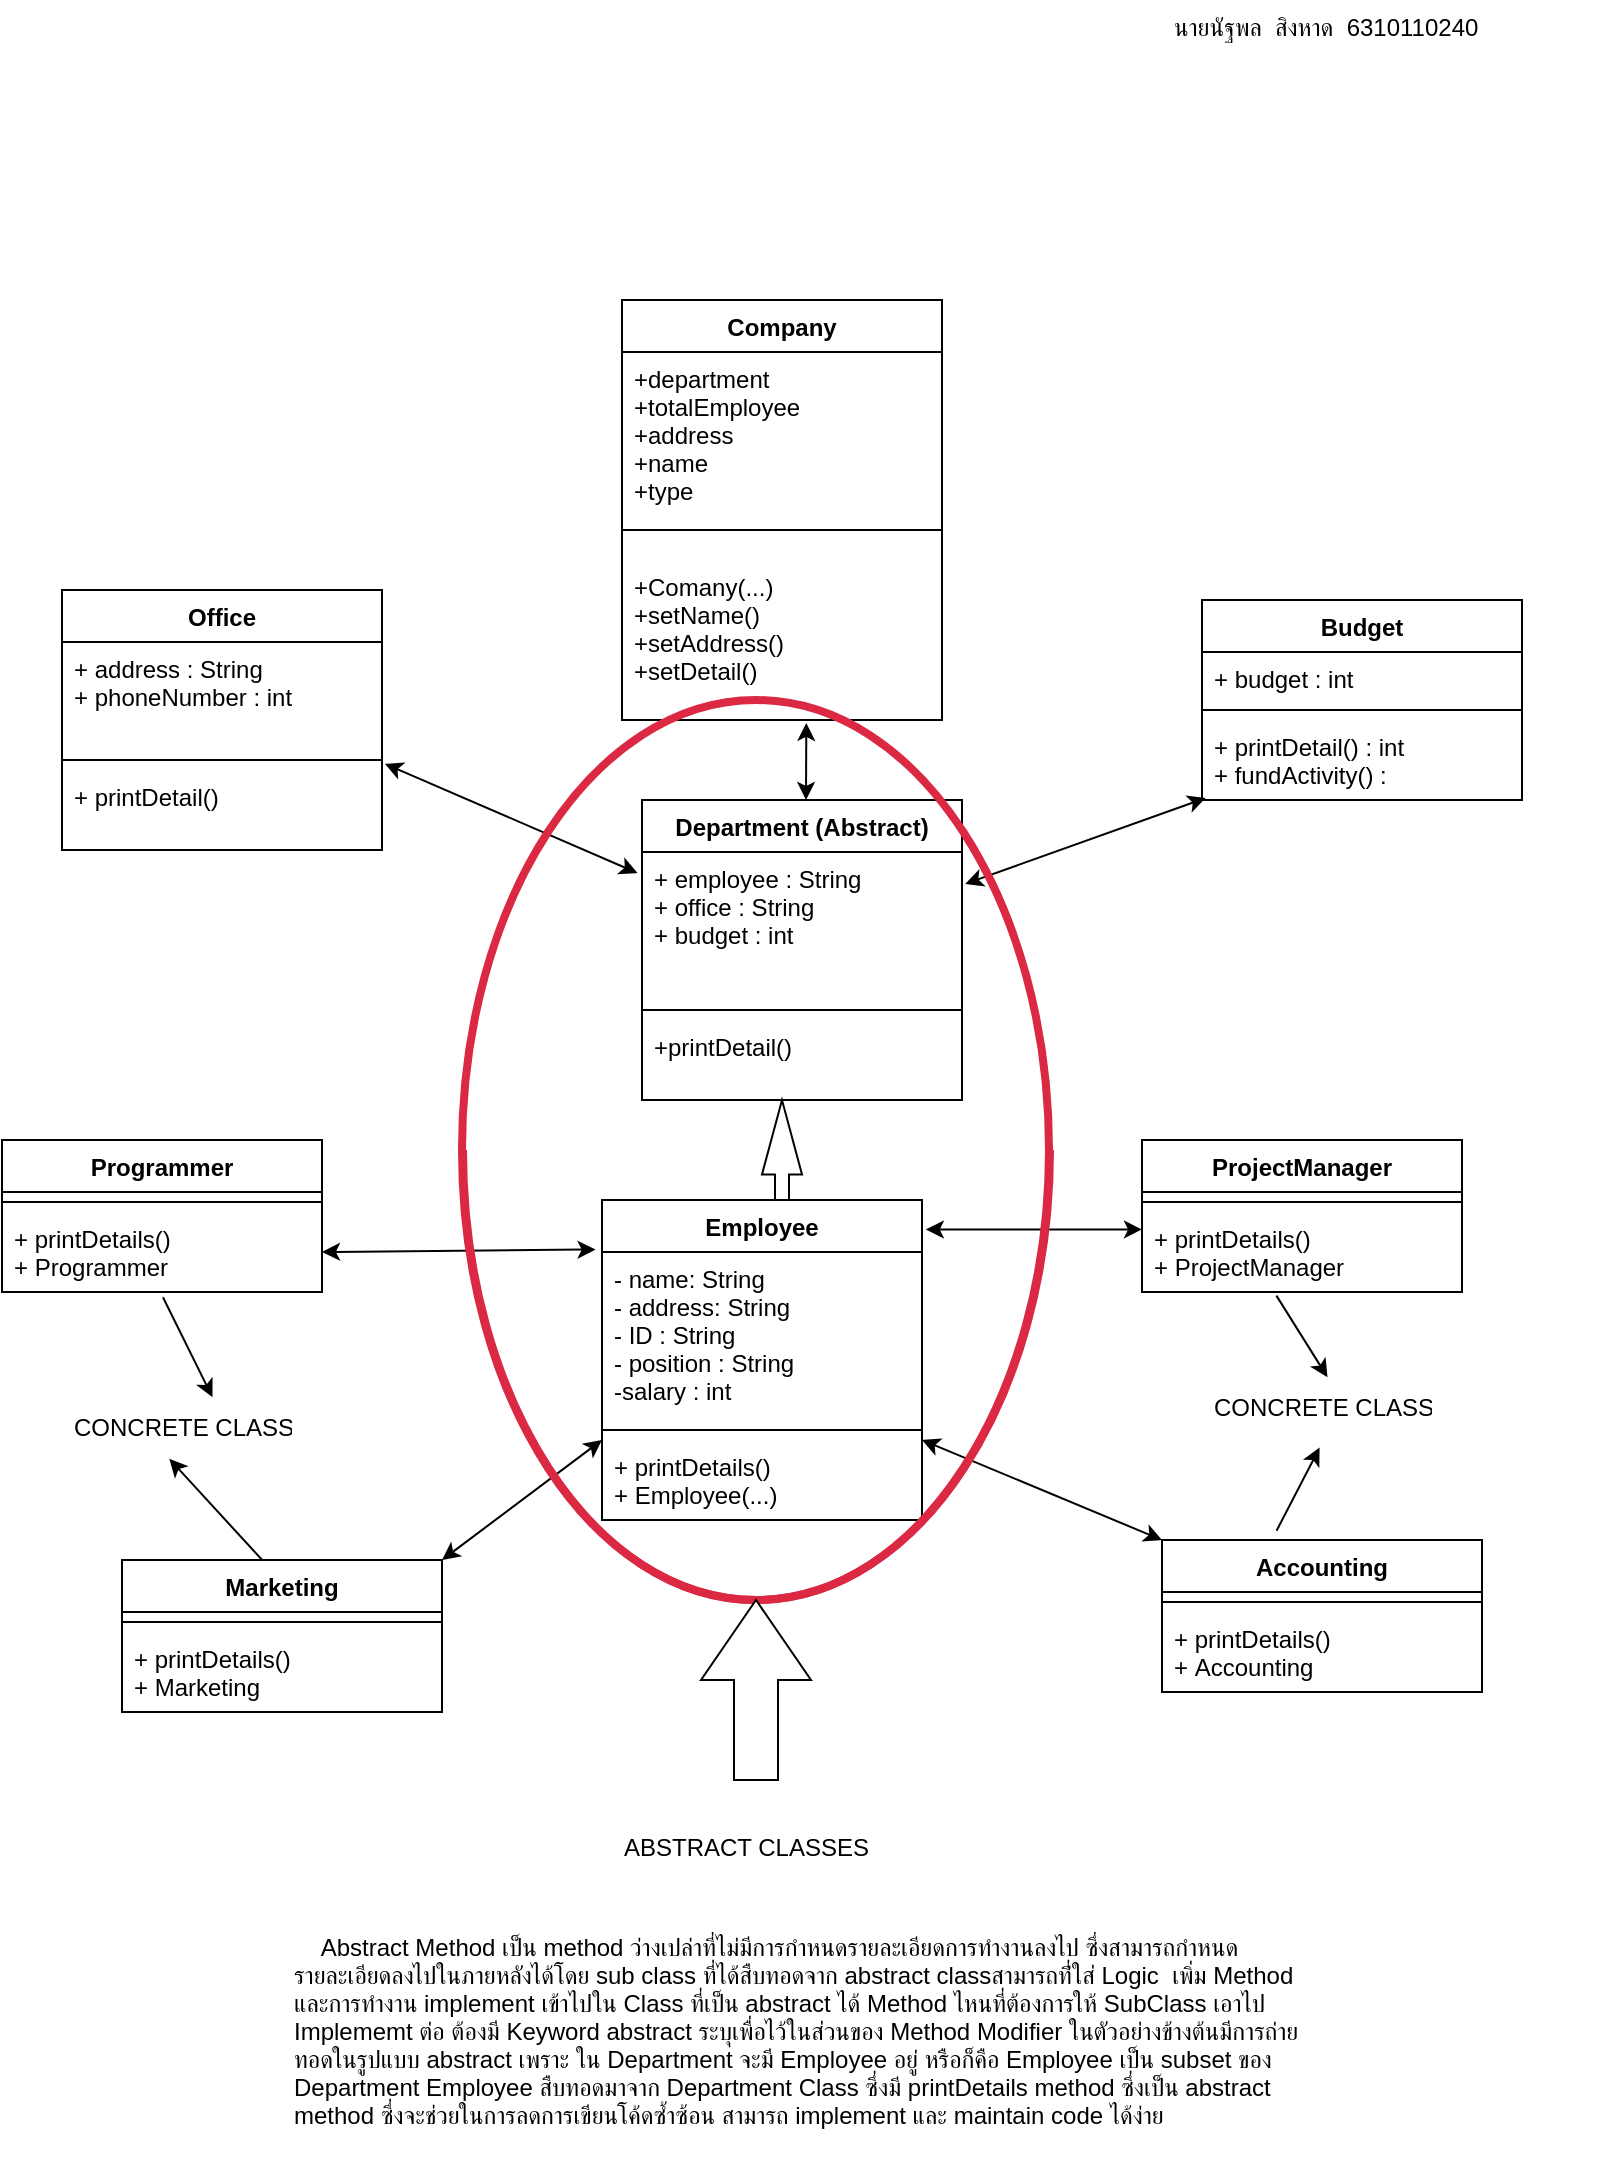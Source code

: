 <mxfile version="17.0.0" type="github"><diagram id="_eNNBpE1klpVtjxQJvfO" name="Page-1"><mxGraphModel dx="2556" dy="1142" grid="1" gridSize="10" guides="1" tooltips="1" connect="1" arrows="1" fold="1" page="1" pageScale="1" pageWidth="827" pageHeight="1169" math="0" shadow="0"><root><mxCell id="0"/><mxCell id="1" parent="0"/><mxCell id="dfErmAG7wgtyhUXofacS-1" value="Company" style="swimlane;fontStyle=1;align=center;verticalAlign=top;childLayout=stackLayout;horizontal=1;startSize=26;horizontalStack=0;resizeParent=1;resizeParentMax=0;resizeLast=0;collapsible=1;marginBottom=0;" vertex="1" parent="1"><mxGeometry x="330" y="170" width="160" height="210" as="geometry"/></mxCell><mxCell id="dfErmAG7wgtyhUXofacS-2" value="+department&#10;+totalEmployee&#10;+address&#10;+name&#10;+type" style="text;strokeColor=none;fillColor=none;align=left;verticalAlign=top;spacingLeft=4;spacingRight=4;overflow=hidden;rotatable=0;points=[[0,0.5],[1,0.5]];portConstraint=eastwest;" vertex="1" parent="dfErmAG7wgtyhUXofacS-1"><mxGeometry y="26" width="160" height="74" as="geometry"/></mxCell><mxCell id="dfErmAG7wgtyhUXofacS-3" value="" style="line;strokeWidth=1;fillColor=none;align=left;verticalAlign=middle;spacingTop=-1;spacingLeft=3;spacingRight=3;rotatable=0;labelPosition=right;points=[];portConstraint=eastwest;" vertex="1" parent="dfErmAG7wgtyhUXofacS-1"><mxGeometry y="100" width="160" height="30" as="geometry"/></mxCell><mxCell id="dfErmAG7wgtyhUXofacS-5" value="+Comany(...)&#10;+setName()&#10;+setAddress()&#10;+setDetail()" style="text;strokeColor=none;fillColor=none;align=left;verticalAlign=top;spacingLeft=4;spacingRight=4;overflow=hidden;rotatable=0;points=[[0,0.5],[1,0.5]];portConstraint=eastwest;" vertex="1" parent="dfErmAG7wgtyhUXofacS-1"><mxGeometry y="130" width="160" height="80" as="geometry"/></mxCell><mxCell id="dfErmAG7wgtyhUXofacS-6" value="Department (Abstract)" style="swimlane;fontStyle=1;align=center;verticalAlign=top;childLayout=stackLayout;horizontal=1;startSize=26;horizontalStack=0;resizeParent=1;resizeParentMax=0;resizeLast=0;collapsible=1;marginBottom=0;" vertex="1" parent="1"><mxGeometry x="340" y="420" width="160" height="150" as="geometry"/></mxCell><mxCell id="dfErmAG7wgtyhUXofacS-7" value="+ employee : String&#10;+ office : String&#10;+ budget : int" style="text;strokeColor=none;fillColor=none;align=left;verticalAlign=top;spacingLeft=4;spacingRight=4;overflow=hidden;rotatable=0;points=[[0,0.5],[1,0.5]];portConstraint=eastwest;" vertex="1" parent="dfErmAG7wgtyhUXofacS-6"><mxGeometry y="26" width="160" height="74" as="geometry"/></mxCell><mxCell id="dfErmAG7wgtyhUXofacS-8" value="" style="line;strokeWidth=1;fillColor=none;align=left;verticalAlign=middle;spacingTop=-1;spacingLeft=3;spacingRight=3;rotatable=0;labelPosition=right;points=[];portConstraint=eastwest;" vertex="1" parent="dfErmAG7wgtyhUXofacS-6"><mxGeometry y="100" width="160" height="10" as="geometry"/></mxCell><mxCell id="dfErmAG7wgtyhUXofacS-9" value="+printDetail()" style="text;strokeColor=none;fillColor=none;align=left;verticalAlign=top;spacingLeft=4;spacingRight=4;overflow=hidden;rotatable=0;points=[[0,0.5],[1,0.5]];portConstraint=eastwest;" vertex="1" parent="dfErmAG7wgtyhUXofacS-6"><mxGeometry y="110" width="160" height="40" as="geometry"/></mxCell><mxCell id="dfErmAG7wgtyhUXofacS-10" value="Budget" style="swimlane;fontStyle=1;align=center;verticalAlign=top;childLayout=stackLayout;horizontal=1;startSize=26;horizontalStack=0;resizeParent=1;resizeParentMax=0;resizeLast=0;collapsible=1;marginBottom=0;" vertex="1" parent="1"><mxGeometry x="620" y="320" width="160" height="100" as="geometry"/></mxCell><mxCell id="dfErmAG7wgtyhUXofacS-11" value="+ budget : int" style="text;strokeColor=none;fillColor=none;align=left;verticalAlign=top;spacingLeft=4;spacingRight=4;overflow=hidden;rotatable=0;points=[[0,0.5],[1,0.5]];portConstraint=eastwest;" vertex="1" parent="dfErmAG7wgtyhUXofacS-10"><mxGeometry y="26" width="160" height="24" as="geometry"/></mxCell><mxCell id="dfErmAG7wgtyhUXofacS-12" value="" style="line;strokeWidth=1;fillColor=none;align=left;verticalAlign=middle;spacingTop=-1;spacingLeft=3;spacingRight=3;rotatable=0;labelPosition=right;points=[];portConstraint=eastwest;" vertex="1" parent="dfErmAG7wgtyhUXofacS-10"><mxGeometry y="50" width="160" height="10" as="geometry"/></mxCell><mxCell id="dfErmAG7wgtyhUXofacS-13" value="+ printDetail() : int&#10;+ fundActivity() :" style="text;strokeColor=none;fillColor=none;align=left;verticalAlign=top;spacingLeft=4;spacingRight=4;overflow=hidden;rotatable=0;points=[[0,0.5],[1,0.5]];portConstraint=eastwest;" vertex="1" parent="dfErmAG7wgtyhUXofacS-10"><mxGeometry y="60" width="160" height="40" as="geometry"/></mxCell><mxCell id="dfErmAG7wgtyhUXofacS-14" value="Office" style="swimlane;fontStyle=1;align=center;verticalAlign=top;childLayout=stackLayout;horizontal=1;startSize=26;horizontalStack=0;resizeParent=1;resizeParentMax=0;resizeLast=0;collapsible=1;marginBottom=0;" vertex="1" parent="1"><mxGeometry x="50" y="315" width="160" height="130" as="geometry"/></mxCell><mxCell id="dfErmAG7wgtyhUXofacS-15" value="+ address : String&#10;+ phoneNumber : int" style="text;strokeColor=none;fillColor=none;align=left;verticalAlign=top;spacingLeft=4;spacingRight=4;overflow=hidden;rotatable=0;points=[[0,0.5],[1,0.5]];portConstraint=eastwest;" vertex="1" parent="dfErmAG7wgtyhUXofacS-14"><mxGeometry y="26" width="160" height="54" as="geometry"/></mxCell><mxCell id="dfErmAG7wgtyhUXofacS-16" value="" style="line;strokeWidth=1;fillColor=none;align=left;verticalAlign=middle;spacingTop=-1;spacingLeft=3;spacingRight=3;rotatable=0;labelPosition=right;points=[];portConstraint=eastwest;" vertex="1" parent="dfErmAG7wgtyhUXofacS-14"><mxGeometry y="80" width="160" height="10" as="geometry"/></mxCell><mxCell id="dfErmAG7wgtyhUXofacS-17" value="+ printDetail() " style="text;strokeColor=none;fillColor=none;align=left;verticalAlign=top;spacingLeft=4;spacingRight=4;overflow=hidden;rotatable=0;points=[[0,0.5],[1,0.5]];portConstraint=eastwest;" vertex="1" parent="dfErmAG7wgtyhUXofacS-14"><mxGeometry y="90" width="160" height="40" as="geometry"/></mxCell><mxCell id="dfErmAG7wgtyhUXofacS-19" value="Employee" style="swimlane;fontStyle=1;align=center;verticalAlign=top;childLayout=stackLayout;horizontal=1;startSize=26;horizontalStack=0;resizeParent=1;resizeParentMax=0;resizeLast=0;collapsible=1;marginBottom=0;" vertex="1" parent="1"><mxGeometry x="320" y="620" width="160" height="160" as="geometry"/></mxCell><mxCell id="dfErmAG7wgtyhUXofacS-20" value="- name: String&#10;- address: String&#10;- ID : String&#10;- position : String&#10;-salary : int" style="text;strokeColor=none;fillColor=none;align=left;verticalAlign=top;spacingLeft=4;spacingRight=4;overflow=hidden;rotatable=0;points=[[0,0.5],[1,0.5]];portConstraint=eastwest;" vertex="1" parent="dfErmAG7wgtyhUXofacS-19"><mxGeometry y="26" width="160" height="84" as="geometry"/></mxCell><mxCell id="dfErmAG7wgtyhUXofacS-21" value="" style="line;strokeWidth=1;fillColor=none;align=left;verticalAlign=middle;spacingTop=-1;spacingLeft=3;spacingRight=3;rotatable=0;labelPosition=right;points=[];portConstraint=eastwest;" vertex="1" parent="dfErmAG7wgtyhUXofacS-19"><mxGeometry y="110" width="160" height="10" as="geometry"/></mxCell><mxCell id="dfErmAG7wgtyhUXofacS-22" value="+ printDetails()&#10;+ Employee(...)" style="text;strokeColor=none;fillColor=none;align=left;verticalAlign=top;spacingLeft=4;spacingRight=4;overflow=hidden;rotatable=0;points=[[0,0.5],[1,0.5]];portConstraint=eastwest;" vertex="1" parent="dfErmAG7wgtyhUXofacS-19"><mxGeometry y="120" width="160" height="40" as="geometry"/></mxCell><mxCell id="dfErmAG7wgtyhUXofacS-23" value="Programmer" style="swimlane;fontStyle=1;align=center;verticalAlign=top;childLayout=stackLayout;horizontal=1;startSize=26;horizontalStack=0;resizeParent=1;resizeParentMax=0;resizeLast=0;collapsible=1;marginBottom=0;" vertex="1" parent="1"><mxGeometry x="20" y="590" width="160" height="76" as="geometry"/></mxCell><mxCell id="dfErmAG7wgtyhUXofacS-25" value="" style="line;strokeWidth=1;fillColor=none;align=left;verticalAlign=middle;spacingTop=-1;spacingLeft=3;spacingRight=3;rotatable=0;labelPosition=right;points=[];portConstraint=eastwest;" vertex="1" parent="dfErmAG7wgtyhUXofacS-23"><mxGeometry y="26" width="160" height="10" as="geometry"/></mxCell><mxCell id="dfErmAG7wgtyhUXofacS-26" value="+ printDetails()&#10;+ Programmer" style="text;strokeColor=none;fillColor=none;align=left;verticalAlign=top;spacingLeft=4;spacingRight=4;overflow=hidden;rotatable=0;points=[[0,0.5],[1,0.5]];portConstraint=eastwest;" vertex="1" parent="dfErmAG7wgtyhUXofacS-23"><mxGeometry y="36" width="160" height="40" as="geometry"/></mxCell><mxCell id="dfErmAG7wgtyhUXofacS-27" value="Accounting" style="swimlane;fontStyle=1;align=center;verticalAlign=top;childLayout=stackLayout;horizontal=1;startSize=26;horizontalStack=0;resizeParent=1;resizeParentMax=0;resizeLast=0;collapsible=1;marginBottom=0;" vertex="1" parent="1"><mxGeometry x="600" y="790" width="160" height="76" as="geometry"/></mxCell><mxCell id="dfErmAG7wgtyhUXofacS-28" value="" style="line;strokeWidth=1;fillColor=none;align=left;verticalAlign=middle;spacingTop=-1;spacingLeft=3;spacingRight=3;rotatable=0;labelPosition=right;points=[];portConstraint=eastwest;" vertex="1" parent="dfErmAG7wgtyhUXofacS-27"><mxGeometry y="26" width="160" height="10" as="geometry"/></mxCell><mxCell id="dfErmAG7wgtyhUXofacS-29" value="+ printDetails()&#10;+ Accounting" style="text;strokeColor=none;fillColor=none;align=left;verticalAlign=top;spacingLeft=4;spacingRight=4;overflow=hidden;rotatable=0;points=[[0,0.5],[1,0.5]];portConstraint=eastwest;" vertex="1" parent="dfErmAG7wgtyhUXofacS-27"><mxGeometry y="36" width="160" height="40" as="geometry"/></mxCell><mxCell id="dfErmAG7wgtyhUXofacS-30" value="ProjectManager" style="swimlane;fontStyle=1;align=center;verticalAlign=top;childLayout=stackLayout;horizontal=1;startSize=26;horizontalStack=0;resizeParent=1;resizeParentMax=0;resizeLast=0;collapsible=1;marginBottom=0;" vertex="1" parent="1"><mxGeometry x="590" y="590" width="160" height="76" as="geometry"/></mxCell><mxCell id="dfErmAG7wgtyhUXofacS-31" value="" style="line;strokeWidth=1;fillColor=none;align=left;verticalAlign=middle;spacingTop=-1;spacingLeft=3;spacingRight=3;rotatable=0;labelPosition=right;points=[];portConstraint=eastwest;" vertex="1" parent="dfErmAG7wgtyhUXofacS-30"><mxGeometry y="26" width="160" height="10" as="geometry"/></mxCell><mxCell id="dfErmAG7wgtyhUXofacS-32" value="+ printDetails()&#10;+ ProjectManager" style="text;strokeColor=none;fillColor=none;align=left;verticalAlign=top;spacingLeft=4;spacingRight=4;overflow=hidden;rotatable=0;points=[[0,0.5],[1,0.5]];portConstraint=eastwest;" vertex="1" parent="dfErmAG7wgtyhUXofacS-30"><mxGeometry y="36" width="160" height="40" as="geometry"/></mxCell><mxCell id="dfErmAG7wgtyhUXofacS-33" value="Marketing" style="swimlane;fontStyle=1;align=center;verticalAlign=top;childLayout=stackLayout;horizontal=1;startSize=26;horizontalStack=0;resizeParent=1;resizeParentMax=0;resizeLast=0;collapsible=1;marginBottom=0;" vertex="1" parent="1"><mxGeometry x="80" y="800" width="160" height="76" as="geometry"/></mxCell><mxCell id="dfErmAG7wgtyhUXofacS-34" value="" style="line;strokeWidth=1;fillColor=none;align=left;verticalAlign=middle;spacingTop=-1;spacingLeft=3;spacingRight=3;rotatable=0;labelPosition=right;points=[];portConstraint=eastwest;" vertex="1" parent="dfErmAG7wgtyhUXofacS-33"><mxGeometry y="26" width="160" height="10" as="geometry"/></mxCell><mxCell id="dfErmAG7wgtyhUXofacS-35" value="+ printDetails()&#10;+ Marketing" style="text;strokeColor=none;fillColor=none;align=left;verticalAlign=top;spacingLeft=4;spacingRight=4;overflow=hidden;rotatable=0;points=[[0,0.5],[1,0.5]];portConstraint=eastwest;" vertex="1" parent="dfErmAG7wgtyhUXofacS-33"><mxGeometry y="36" width="160" height="40" as="geometry"/></mxCell><mxCell id="dfErmAG7wgtyhUXofacS-37" value="" style="endArrow=classic;startArrow=classic;html=1;rounded=0;entryX=-0.02;entryY=-0.015;entryDx=0;entryDy=0;exitX=1;exitY=0.5;exitDx=0;exitDy=0;entryPerimeter=0;" edge="1" parent="1" source="dfErmAG7wgtyhUXofacS-26" target="dfErmAG7wgtyhUXofacS-20"><mxGeometry width="50" height="50" relative="1" as="geometry"><mxPoint x="220" y="610" as="sourcePoint"/><mxPoint x="270" y="560" as="targetPoint"/></mxGeometry></mxCell><mxCell id="dfErmAG7wgtyhUXofacS-39" value="" style="endArrow=classic;startArrow=classic;html=1;rounded=0;exitX=1.012;exitY=0.092;exitDx=0;exitDy=0;exitPerimeter=0;entryX=0;entryY=0.218;entryDx=0;entryDy=0;entryPerimeter=0;" edge="1" parent="1" source="dfErmAG7wgtyhUXofacS-19" target="dfErmAG7wgtyhUXofacS-32"><mxGeometry width="50" height="50" relative="1" as="geometry"><mxPoint x="500" y="520" as="sourcePoint"/><mxPoint x="590" y="620" as="targetPoint"/></mxGeometry></mxCell><mxCell id="dfErmAG7wgtyhUXofacS-40" value="" style="endArrow=classic;startArrow=classic;html=1;rounded=0;exitX=1;exitY=0;exitDx=0;exitDy=0;entryX=0;entryY=1;entryDx=0;entryDy=0;entryPerimeter=0;" edge="1" parent="1" source="dfErmAG7wgtyhUXofacS-33" target="dfErmAG7wgtyhUXofacS-21"><mxGeometry width="50" height="50" relative="1" as="geometry"><mxPoint x="260" y="810" as="sourcePoint"/><mxPoint x="310" y="760" as="targetPoint"/></mxGeometry></mxCell><mxCell id="dfErmAG7wgtyhUXofacS-41" value="" style="endArrow=classic;startArrow=classic;html=1;rounded=0;exitX=1;exitY=1;exitDx=0;exitDy=0;exitPerimeter=0;entryX=0;entryY=0;entryDx=0;entryDy=0;" edge="1" parent="1" source="dfErmAG7wgtyhUXofacS-21" target="dfErmAG7wgtyhUXofacS-27"><mxGeometry width="50" height="50" relative="1" as="geometry"><mxPoint x="540" y="800" as="sourcePoint"/><mxPoint x="590" y="750" as="targetPoint"/></mxGeometry></mxCell><mxCell id="dfErmAG7wgtyhUXofacS-42" value="" style="endArrow=classic;startArrow=classic;html=1;rounded=0;exitX=1.009;exitY=-0.078;exitDx=0;exitDy=0;exitPerimeter=0;entryX=-0.014;entryY=0.142;entryDx=0;entryDy=0;entryPerimeter=0;" edge="1" parent="1" source="dfErmAG7wgtyhUXofacS-17" target="dfErmAG7wgtyhUXofacS-7"><mxGeometry width="50" height="50" relative="1" as="geometry"><mxPoint x="260" y="490" as="sourcePoint"/><mxPoint x="310" y="440" as="targetPoint"/></mxGeometry></mxCell><mxCell id="dfErmAG7wgtyhUXofacS-43" value="" style="endArrow=classic;startArrow=classic;html=1;rounded=0;exitX=1.01;exitY=0.216;exitDx=0;exitDy=0;exitPerimeter=0;entryX=0.012;entryY=0.974;entryDx=0;entryDy=0;entryPerimeter=0;" edge="1" parent="1" source="dfErmAG7wgtyhUXofacS-7" target="dfErmAG7wgtyhUXofacS-13"><mxGeometry width="50" height="50" relative="1" as="geometry"><mxPoint x="550" y="490" as="sourcePoint"/><mxPoint x="600" y="440" as="targetPoint"/></mxGeometry></mxCell><mxCell id="dfErmAG7wgtyhUXofacS-44" value="" style="endArrow=classic;startArrow=classic;html=1;rounded=0;entryX=0.576;entryY=1.018;entryDx=0;entryDy=0;entryPerimeter=0;" edge="1" parent="1" target="dfErmAG7wgtyhUXofacS-5"><mxGeometry width="50" height="50" relative="1" as="geometry"><mxPoint x="422" y="420" as="sourcePoint"/><mxPoint x="470" y="380" as="targetPoint"/></mxGeometry></mxCell><mxCell id="dfErmAG7wgtyhUXofacS-46" value="" style="html=1;shadow=0;dashed=0;align=center;verticalAlign=middle;shape=mxgraph.arrows2.arrow;dy=0.65;dx=37.2;direction=north;notch=0;fillColor=#FFFFFF;" vertex="1" parent="1"><mxGeometry x="400" y="570" width="20" height="50" as="geometry"/></mxCell><mxCell id="dfErmAG7wgtyhUXofacS-47" value="" style="html=1;shadow=0;dashed=0;shape=mxgraph.basic.arc;startAngle=0.25;endAngle=1;strokeWidth=4;strokeColor=#DB2843;fillColor=#FFFFFF;" vertex="1" parent="1"><mxGeometry x="250" y="370" width="294" height="450" as="geometry"/></mxCell><mxCell id="dfErmAG7wgtyhUXofacS-49" value="" style="html=1;shadow=0;dashed=0;shape=mxgraph.basic.arc;startAngle=0.25;endAngle=1;strokeWidth=4;strokeColor=#DB2843;fillColor=#FFFFFF;rotation=-180;direction=south;" vertex="1" parent="1"><mxGeometry x="250.5" y="370" width="293" height="450" as="geometry"/></mxCell><mxCell id="dfErmAG7wgtyhUXofacS-51" value="ABSTRACT CLASSES" style="text;strokeColor=none;fillColor=none;align=left;verticalAlign=top;spacingLeft=4;spacingRight=4;overflow=hidden;rotatable=0;points=[[0,0.5],[1,0.5]];portConstraint=eastwest;" vertex="1" parent="1"><mxGeometry x="325" y="930" width="170" height="40" as="geometry"/></mxCell><mxCell id="dfErmAG7wgtyhUXofacS-53" value="" style="html=1;shadow=0;dashed=0;align=center;verticalAlign=middle;shape=mxgraph.arrows2.arrow;dy=0.6;dx=40;direction=north;notch=0;fillColor=#FFFFFF;" vertex="1" parent="1"><mxGeometry x="369.5" y="820" width="55" height="90" as="geometry"/></mxCell><mxCell id="dfErmAG7wgtyhUXofacS-54" value="CONCRETE CLASSES" style="text;strokeColor=none;fillColor=none;align=left;verticalAlign=top;spacingLeft=4;spacingRight=4;overflow=hidden;rotatable=0;points=[[0,0.5],[1,0.5]];portConstraint=eastwest;" vertex="1" parent="1"><mxGeometry x="50" y="720" width="120" height="30" as="geometry"/></mxCell><mxCell id="dfErmAG7wgtyhUXofacS-57" value="CONCRETE CLASSES" style="text;strokeColor=none;fillColor=none;align=left;verticalAlign=top;spacingLeft=4;spacingRight=4;overflow=hidden;rotatable=0;points=[[0,0.5],[1,0.5]];portConstraint=eastwest;" vertex="1" parent="1"><mxGeometry x="620" y="710" width="120" height="30" as="geometry"/></mxCell><mxCell id="dfErmAG7wgtyhUXofacS-58" value="" style="endArrow=classic;html=1;rounded=0;exitX=0.503;exitY=1.065;exitDx=0;exitDy=0;exitPerimeter=0;entryX=0.627;entryY=-0.045;entryDx=0;entryDy=0;entryPerimeter=0;" edge="1" parent="1" source="dfErmAG7wgtyhUXofacS-26" target="dfErmAG7wgtyhUXofacS-54"><mxGeometry width="50" height="50" relative="1" as="geometry"><mxPoint x="100" y="740" as="sourcePoint"/><mxPoint x="150" y="690" as="targetPoint"/></mxGeometry></mxCell><mxCell id="dfErmAG7wgtyhUXofacS-59" value="" style="endArrow=classic;html=1;rounded=0;exitX=0.438;exitY=0;exitDx=0;exitDy=0;exitPerimeter=0;entryX=0.447;entryY=0.98;entryDx=0;entryDy=0;entryPerimeter=0;" edge="1" parent="1" source="dfErmAG7wgtyhUXofacS-33" target="dfErmAG7wgtyhUXofacS-54"><mxGeometry width="50" height="50" relative="1" as="geometry"><mxPoint x="70" y="810" as="sourcePoint"/><mxPoint x="110" y="770" as="targetPoint"/></mxGeometry></mxCell><mxCell id="dfErmAG7wgtyhUXofacS-60" value="" style="endArrow=classic;html=1;rounded=0;exitX=0.42;exitY=1.045;exitDx=0;exitDy=0;exitPerimeter=0;entryX=0.523;entryY=-0.047;entryDx=0;entryDy=0;entryPerimeter=0;" edge="1" parent="1" source="dfErmAG7wgtyhUXofacS-32" target="dfErmAG7wgtyhUXofacS-57"><mxGeometry width="50" height="50" relative="1" as="geometry"><mxPoint x="660" y="720" as="sourcePoint"/><mxPoint x="710" y="670" as="targetPoint"/></mxGeometry></mxCell><mxCell id="dfErmAG7wgtyhUXofacS-61" value="" style="endArrow=classic;html=1;rounded=0;exitX=0.358;exitY=-0.061;exitDx=0;exitDy=0;exitPerimeter=0;entryX=0.49;entryY=1.127;entryDx=0;entryDy=0;entryPerimeter=0;" edge="1" parent="1" source="dfErmAG7wgtyhUXofacS-27" target="dfErmAG7wgtyhUXofacS-57"><mxGeometry width="50" height="50" relative="1" as="geometry"><mxPoint x="640" y="790" as="sourcePoint"/><mxPoint x="690" y="740" as="targetPoint"/></mxGeometry></mxCell><mxCell id="dfErmAG7wgtyhUXofacS-62" value="นายนัฐพล  สิงหาด  6310110240" style="text;strokeColor=none;fillColor=none;align=left;verticalAlign=top;spacingLeft=4;spacingRight=4;overflow=hidden;rotatable=0;points=[[0,0.5],[1,0.5]];portConstraint=eastwest;" vertex="1" parent="1"><mxGeometry x="600" y="20" width="220" height="40" as="geometry"/></mxCell><mxCell id="dfErmAG7wgtyhUXofacS-63" value="    Abstract Method เป็น method ว่างเปล่าที่ไม่มีการกำหนดรายละเอียดการทำงานลงไป ซึ่งสามารถกำหนด&#10;รายละเอียดลงไปในภายหลังได้โดย sub class ที่ได้สืบทอดจาก abstract classสามารถที่่ใส่ Logic  เพิ่ม Method&#10;และการทำงาน implement เข้าไปใน Class ที่เป็น abstract ได้ Method ไหนที่ต้องการให้ SubClass เอาไป &#10;Implememt ต่อ ต้องมี Keyword abstract ระบุเพื่อไว้ในส่วนของ Method Modifier ในตัวอย่างข้างต้นมีการถ่าย&#10;ทอดในรูปแบบ abstract เพราะ ใน Department จะมี Employee อยู่ หรือก็คือ Employee เป็น subset ของ &#10;Department Employee สืบทอดมาจาก Department Class ซึ่งมี printDetails method ซึ่งเป็น abstract &#10;method ซึ่งจะช่วยในการลดการเขียนโค้ดซ้ำซ้อน สามารถ implement และ maintain code ได้ง่าย" style="text;strokeColor=none;fillColor=none;align=left;verticalAlign=top;spacingLeft=4;spacingRight=4;overflow=hidden;rotatable=0;points=[[0,0.5],[1,0.5]];portConstraint=eastwest;" vertex="1" parent="1"><mxGeometry x="160" y="980" width="550" height="120" as="geometry"/></mxCell></root></mxGraphModel></diagram></mxfile>